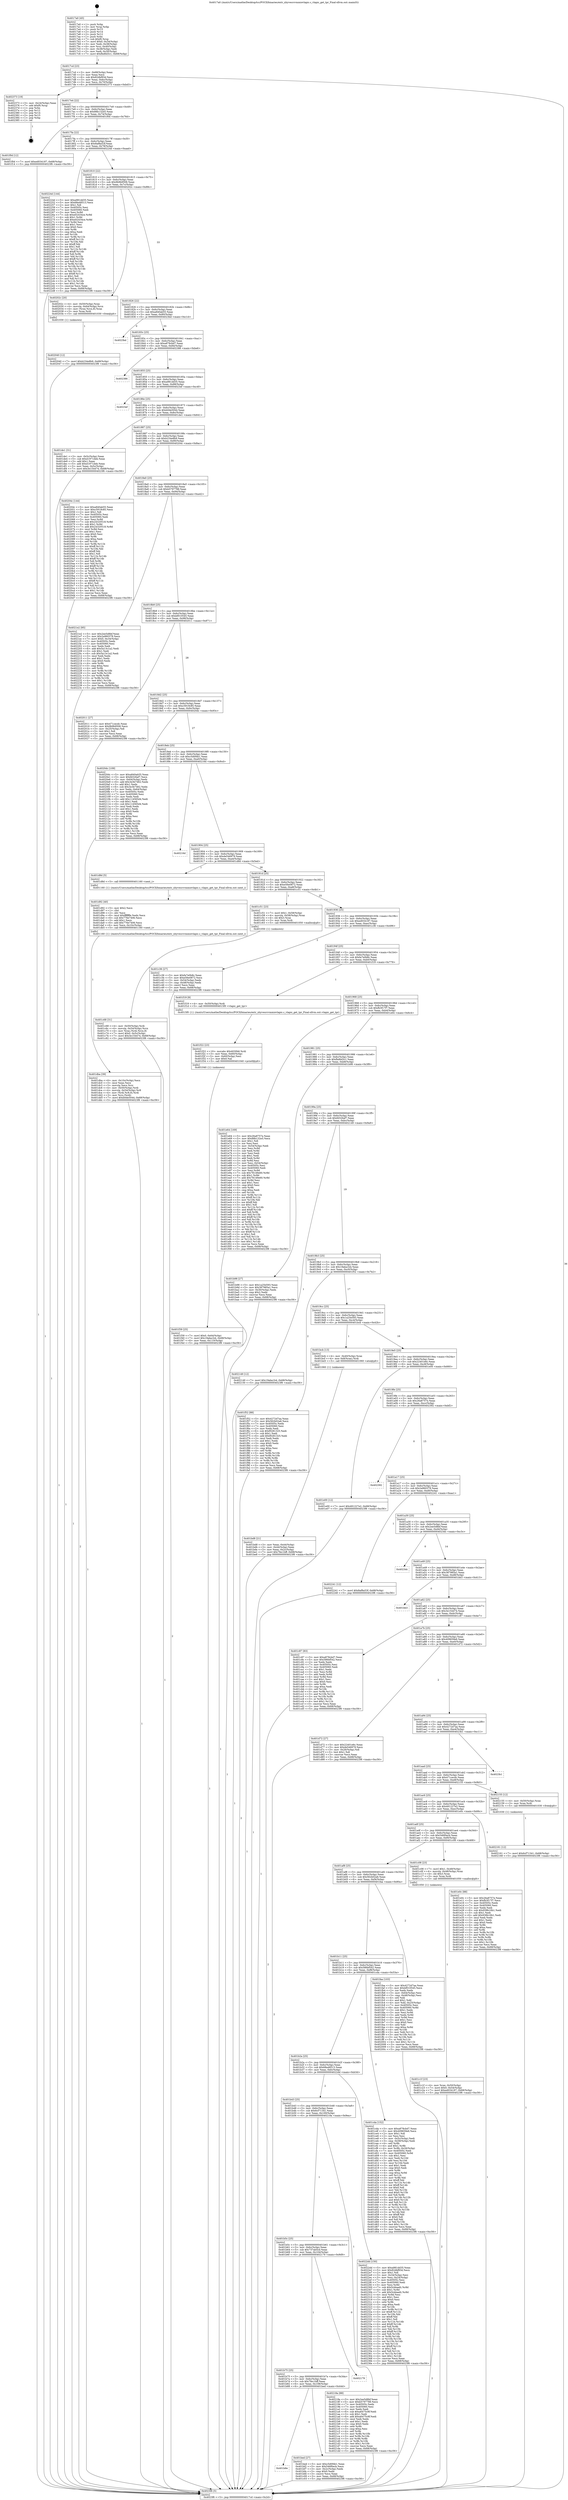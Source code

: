 digraph "0x4017a0" {
  label = "0x4017a0 (/mnt/c/Users/mathe/Desktop/tcc/POCII/binaries/extr_xhyvesrcvmmiovlapic.c_vlapic_get_tpr_Final-ollvm.out::main(0))"
  labelloc = "t"
  node[shape=record]

  Entry [label="",width=0.3,height=0.3,shape=circle,fillcolor=black,style=filled]
  "0x4017cd" [label="{
     0x4017cd [23]\l
     | [instrs]\l
     &nbsp;&nbsp;0x4017cd \<+3\>: mov -0x68(%rbp),%eax\l
     &nbsp;&nbsp;0x4017d0 \<+2\>: mov %eax,%ecx\l
     &nbsp;&nbsp;0x4017d2 \<+6\>: sub $0x82dbf93d,%ecx\l
     &nbsp;&nbsp;0x4017d8 \<+3\>: mov %eax,-0x6c(%rbp)\l
     &nbsp;&nbsp;0x4017db \<+3\>: mov %ecx,-0x70(%rbp)\l
     &nbsp;&nbsp;0x4017de \<+6\>: je 0000000000402373 \<main+0xbd3\>\l
  }"]
  "0x402373" [label="{
     0x402373 [19]\l
     | [instrs]\l
     &nbsp;&nbsp;0x402373 \<+3\>: mov -0x24(%rbp),%eax\l
     &nbsp;&nbsp;0x402376 \<+7\>: add $0xf0,%rsp\l
     &nbsp;&nbsp;0x40237d \<+1\>: pop %rbx\l
     &nbsp;&nbsp;0x40237e \<+2\>: pop %r12\l
     &nbsp;&nbsp;0x402380 \<+2\>: pop %r14\l
     &nbsp;&nbsp;0x402382 \<+2\>: pop %r15\l
     &nbsp;&nbsp;0x402384 \<+1\>: pop %rbp\l
     &nbsp;&nbsp;0x402385 \<+1\>: ret\l
  }"]
  "0x4017e4" [label="{
     0x4017e4 [22]\l
     | [instrs]\l
     &nbsp;&nbsp;0x4017e4 \<+5\>: jmp 00000000004017e9 \<main+0x49\>\l
     &nbsp;&nbsp;0x4017e9 \<+3\>: mov -0x6c(%rbp),%eax\l
     &nbsp;&nbsp;0x4017ec \<+5\>: sub $0x88b132e5,%eax\l
     &nbsp;&nbsp;0x4017f1 \<+3\>: mov %eax,-0x74(%rbp)\l
     &nbsp;&nbsp;0x4017f4 \<+6\>: je 0000000000401f0d \<main+0x76d\>\l
  }"]
  Exit [label="",width=0.3,height=0.3,shape=circle,fillcolor=black,style=filled,peripheries=2]
  "0x401f0d" [label="{
     0x401f0d [12]\l
     | [instrs]\l
     &nbsp;&nbsp;0x401f0d \<+7\>: movl $0xed034187,-0x68(%rbp)\l
     &nbsp;&nbsp;0x401f14 \<+5\>: jmp 00000000004023f6 \<main+0xc56\>\l
  }"]
  "0x4017fa" [label="{
     0x4017fa [22]\l
     | [instrs]\l
     &nbsp;&nbsp;0x4017fa \<+5\>: jmp 00000000004017ff \<main+0x5f\>\l
     &nbsp;&nbsp;0x4017ff \<+3\>: mov -0x6c(%rbp),%eax\l
     &nbsp;&nbsp;0x401802 \<+5\>: sub $0x8af8a53f,%eax\l
     &nbsp;&nbsp;0x401807 \<+3\>: mov %eax,-0x78(%rbp)\l
     &nbsp;&nbsp;0x40180a \<+6\>: je 000000000040224d \<main+0xaad\>\l
  }"]
  "0x402161" [label="{
     0x402161 [12]\l
     | [instrs]\l
     &nbsp;&nbsp;0x402161 \<+7\>: movl $0x6cf71341,-0x68(%rbp)\l
     &nbsp;&nbsp;0x402168 \<+5\>: jmp 00000000004023f6 \<main+0xc56\>\l
  }"]
  "0x40224d" [label="{
     0x40224d [144]\l
     | [instrs]\l
     &nbsp;&nbsp;0x40224d \<+5\>: mov $0xa981dd35,%eax\l
     &nbsp;&nbsp;0x402252 \<+5\>: mov $0x68a48513,%ecx\l
     &nbsp;&nbsp;0x402257 \<+2\>: mov $0x1,%dl\l
     &nbsp;&nbsp;0x402259 \<+7\>: mov 0x40505c,%esi\l
     &nbsp;&nbsp;0x402260 \<+7\>: mov 0x405060,%edi\l
     &nbsp;&nbsp;0x402267 \<+3\>: mov %esi,%r8d\l
     &nbsp;&nbsp;0x40226a \<+7\>: sub $0xe02434ce,%r8d\l
     &nbsp;&nbsp;0x402271 \<+4\>: sub $0x1,%r8d\l
     &nbsp;&nbsp;0x402275 \<+7\>: add $0xe02434ce,%r8d\l
     &nbsp;&nbsp;0x40227c \<+4\>: imul %r8d,%esi\l
     &nbsp;&nbsp;0x402280 \<+3\>: and $0x1,%esi\l
     &nbsp;&nbsp;0x402283 \<+3\>: cmp $0x0,%esi\l
     &nbsp;&nbsp;0x402286 \<+4\>: sete %r9b\l
     &nbsp;&nbsp;0x40228a \<+3\>: cmp $0xa,%edi\l
     &nbsp;&nbsp;0x40228d \<+4\>: setl %r10b\l
     &nbsp;&nbsp;0x402291 \<+3\>: mov %r9b,%r11b\l
     &nbsp;&nbsp;0x402294 \<+4\>: xor $0xff,%r11b\l
     &nbsp;&nbsp;0x402298 \<+3\>: mov %r10b,%bl\l
     &nbsp;&nbsp;0x40229b \<+3\>: xor $0xff,%bl\l
     &nbsp;&nbsp;0x40229e \<+3\>: xor $0x1,%dl\l
     &nbsp;&nbsp;0x4022a1 \<+3\>: mov %r11b,%r14b\l
     &nbsp;&nbsp;0x4022a4 \<+4\>: and $0xff,%r14b\l
     &nbsp;&nbsp;0x4022a8 \<+3\>: and %dl,%r9b\l
     &nbsp;&nbsp;0x4022ab \<+3\>: mov %bl,%r15b\l
     &nbsp;&nbsp;0x4022ae \<+4\>: and $0xff,%r15b\l
     &nbsp;&nbsp;0x4022b2 \<+3\>: and %dl,%r10b\l
     &nbsp;&nbsp;0x4022b5 \<+3\>: or %r9b,%r14b\l
     &nbsp;&nbsp;0x4022b8 \<+3\>: or %r10b,%r15b\l
     &nbsp;&nbsp;0x4022bb \<+3\>: xor %r15b,%r14b\l
     &nbsp;&nbsp;0x4022be \<+3\>: or %bl,%r11b\l
     &nbsp;&nbsp;0x4022c1 \<+4\>: xor $0xff,%r11b\l
     &nbsp;&nbsp;0x4022c5 \<+3\>: or $0x1,%dl\l
     &nbsp;&nbsp;0x4022c8 \<+3\>: and %dl,%r11b\l
     &nbsp;&nbsp;0x4022cb \<+3\>: or %r11b,%r14b\l
     &nbsp;&nbsp;0x4022ce \<+4\>: test $0x1,%r14b\l
     &nbsp;&nbsp;0x4022d2 \<+3\>: cmovne %ecx,%eax\l
     &nbsp;&nbsp;0x4022d5 \<+3\>: mov %eax,-0x68(%rbp)\l
     &nbsp;&nbsp;0x4022d8 \<+5\>: jmp 00000000004023f6 \<main+0xc56\>\l
  }"]
  "0x401810" [label="{
     0x401810 [22]\l
     | [instrs]\l
     &nbsp;&nbsp;0x401810 \<+5\>: jmp 0000000000401815 \<main+0x75\>\l
     &nbsp;&nbsp;0x401815 \<+3\>: mov -0x6c(%rbp),%eax\l
     &nbsp;&nbsp;0x401818 \<+5\>: sub $0x9b9b9506,%eax\l
     &nbsp;&nbsp;0x40181d \<+3\>: mov %eax,-0x7c(%rbp)\l
     &nbsp;&nbsp;0x401820 \<+6\>: je 000000000040202c \<main+0x88c\>\l
  }"]
  "0x402040" [label="{
     0x402040 [12]\l
     | [instrs]\l
     &nbsp;&nbsp;0x402040 \<+7\>: movl $0xb234e8b9,-0x68(%rbp)\l
     &nbsp;&nbsp;0x402047 \<+5\>: jmp 00000000004023f6 \<main+0xc56\>\l
  }"]
  "0x40202c" [label="{
     0x40202c [20]\l
     | [instrs]\l
     &nbsp;&nbsp;0x40202c \<+4\>: mov -0x50(%rbp),%rax\l
     &nbsp;&nbsp;0x402030 \<+4\>: movslq -0x64(%rbp),%rcx\l
     &nbsp;&nbsp;0x402034 \<+4\>: mov (%rax,%rcx,8),%rax\l
     &nbsp;&nbsp;0x402038 \<+3\>: mov %rax,%rdi\l
     &nbsp;&nbsp;0x40203b \<+5\>: call 0000000000401030 \<free@plt\>\l
     | [calls]\l
     &nbsp;&nbsp;0x401030 \{1\} (unknown)\l
  }"]
  "0x401826" [label="{
     0x401826 [22]\l
     | [instrs]\l
     &nbsp;&nbsp;0x401826 \<+5\>: jmp 000000000040182b \<main+0x8b\>\l
     &nbsp;&nbsp;0x40182b \<+3\>: mov -0x6c(%rbp),%eax\l
     &nbsp;&nbsp;0x40182e \<+5\>: sub $0xa840ab55,%eax\l
     &nbsp;&nbsp;0x401833 \<+3\>: mov %eax,-0x80(%rbp)\l
     &nbsp;&nbsp;0x401836 \<+6\>: je 00000000004023bd \<main+0xc1d\>\l
  }"]
  "0x401f39" [label="{
     0x401f39 [25]\l
     | [instrs]\l
     &nbsp;&nbsp;0x401f39 \<+7\>: movl $0x0,-0x64(%rbp)\l
     &nbsp;&nbsp;0x401f40 \<+7\>: movl $0x19aba1b4,-0x68(%rbp)\l
     &nbsp;&nbsp;0x401f47 \<+6\>: mov %eax,-0x110(%rbp)\l
     &nbsp;&nbsp;0x401f4d \<+5\>: jmp 00000000004023f6 \<main+0xc56\>\l
  }"]
  "0x4023bd" [label="{
     0x4023bd\l
  }", style=dashed]
  "0x40183c" [label="{
     0x40183c [25]\l
     | [instrs]\l
     &nbsp;&nbsp;0x40183c \<+5\>: jmp 0000000000401841 \<main+0xa1\>\l
     &nbsp;&nbsp;0x401841 \<+3\>: mov -0x6c(%rbp),%eax\l
     &nbsp;&nbsp;0x401844 \<+5\>: sub $0xa878cbd7,%eax\l
     &nbsp;&nbsp;0x401849 \<+6\>: mov %eax,-0x84(%rbp)\l
     &nbsp;&nbsp;0x40184f \<+6\>: je 0000000000402386 \<main+0xbe6\>\l
  }"]
  "0x401f22" [label="{
     0x401f22 [23]\l
     | [instrs]\l
     &nbsp;&nbsp;0x401f22 \<+10\>: movabs $0x4030b6,%rdi\l
     &nbsp;&nbsp;0x401f2c \<+3\>: mov %eax,-0x60(%rbp)\l
     &nbsp;&nbsp;0x401f2f \<+3\>: mov -0x60(%rbp),%esi\l
     &nbsp;&nbsp;0x401f32 \<+2\>: mov $0x0,%al\l
     &nbsp;&nbsp;0x401f34 \<+5\>: call 0000000000401040 \<printf@plt\>\l
     | [calls]\l
     &nbsp;&nbsp;0x401040 \{1\} (unknown)\l
  }"]
  "0x402386" [label="{
     0x402386\l
  }", style=dashed]
  "0x401855" [label="{
     0x401855 [25]\l
     | [instrs]\l
     &nbsp;&nbsp;0x401855 \<+5\>: jmp 000000000040185a \<main+0xba\>\l
     &nbsp;&nbsp;0x40185a \<+3\>: mov -0x6c(%rbp),%eax\l
     &nbsp;&nbsp;0x40185d \<+5\>: sub $0xa981dd35,%eax\l
     &nbsp;&nbsp;0x401862 \<+6\>: mov %eax,-0x88(%rbp)\l
     &nbsp;&nbsp;0x401868 \<+6\>: je 00000000004023ef \<main+0xc4f\>\l
  }"]
  "0x401dba" [label="{
     0x401dba [39]\l
     | [instrs]\l
     &nbsp;&nbsp;0x401dba \<+6\>: mov -0x10c(%rbp),%ecx\l
     &nbsp;&nbsp;0x401dc0 \<+3\>: imul %eax,%ecx\l
     &nbsp;&nbsp;0x401dc3 \<+3\>: movslq %ecx,%rsi\l
     &nbsp;&nbsp;0x401dc6 \<+4\>: mov -0x50(%rbp),%rdi\l
     &nbsp;&nbsp;0x401dca \<+4\>: movslq -0x54(%rbp),%r8\l
     &nbsp;&nbsp;0x401dce \<+4\>: mov (%rdi,%r8,8),%rdi\l
     &nbsp;&nbsp;0x401dd2 \<+3\>: mov %rsi,(%rdi)\l
     &nbsp;&nbsp;0x401dd5 \<+7\>: movl $0xb0de5044,-0x68(%rbp)\l
     &nbsp;&nbsp;0x401ddc \<+5\>: jmp 00000000004023f6 \<main+0xc56\>\l
  }"]
  "0x4023ef" [label="{
     0x4023ef\l
  }", style=dashed]
  "0x40186e" [label="{
     0x40186e [25]\l
     | [instrs]\l
     &nbsp;&nbsp;0x40186e \<+5\>: jmp 0000000000401873 \<main+0xd3\>\l
     &nbsp;&nbsp;0x401873 \<+3\>: mov -0x6c(%rbp),%eax\l
     &nbsp;&nbsp;0x401876 \<+5\>: sub $0xb0de5044,%eax\l
     &nbsp;&nbsp;0x40187b \<+6\>: mov %eax,-0x8c(%rbp)\l
     &nbsp;&nbsp;0x401881 \<+6\>: je 0000000000401de1 \<main+0x641\>\l
  }"]
  "0x401d92" [label="{
     0x401d92 [40]\l
     | [instrs]\l
     &nbsp;&nbsp;0x401d92 \<+5\>: mov $0x2,%ecx\l
     &nbsp;&nbsp;0x401d97 \<+1\>: cltd\l
     &nbsp;&nbsp;0x401d98 \<+2\>: idiv %ecx\l
     &nbsp;&nbsp;0x401d9a \<+6\>: imul $0xfffffffe,%edx,%ecx\l
     &nbsp;&nbsp;0x401da0 \<+6\>: sub $0x776e7406,%ecx\l
     &nbsp;&nbsp;0x401da6 \<+3\>: add $0x1,%ecx\l
     &nbsp;&nbsp;0x401da9 \<+6\>: add $0x776e7406,%ecx\l
     &nbsp;&nbsp;0x401daf \<+6\>: mov %ecx,-0x10c(%rbp)\l
     &nbsp;&nbsp;0x401db5 \<+5\>: call 0000000000401160 \<next_i\>\l
     | [calls]\l
     &nbsp;&nbsp;0x401160 \{1\} (/mnt/c/Users/mathe/Desktop/tcc/POCII/binaries/extr_xhyvesrcvmmiovlapic.c_vlapic_get_tpr_Final-ollvm.out::next_i)\l
  }"]
  "0x401de1" [label="{
     0x401de1 [31]\l
     | [instrs]\l
     &nbsp;&nbsp;0x401de1 \<+3\>: mov -0x5c(%rbp),%eax\l
     &nbsp;&nbsp;0x401de4 \<+5\>: sub $0xd1971deb,%eax\l
     &nbsp;&nbsp;0x401de9 \<+3\>: add $0x1,%eax\l
     &nbsp;&nbsp;0x401dec \<+5\>: add $0xd1971deb,%eax\l
     &nbsp;&nbsp;0x401df1 \<+3\>: mov %eax,-0x5c(%rbp)\l
     &nbsp;&nbsp;0x401df4 \<+7\>: movl $0x3e154474,-0x68(%rbp)\l
     &nbsp;&nbsp;0x401dfb \<+5\>: jmp 00000000004023f6 \<main+0xc56\>\l
  }"]
  "0x401887" [label="{
     0x401887 [25]\l
     | [instrs]\l
     &nbsp;&nbsp;0x401887 \<+5\>: jmp 000000000040188c \<main+0xec\>\l
     &nbsp;&nbsp;0x40188c \<+3\>: mov -0x6c(%rbp),%eax\l
     &nbsp;&nbsp;0x40188f \<+5\>: sub $0xb234e8b9,%eax\l
     &nbsp;&nbsp;0x401894 \<+6\>: mov %eax,-0x90(%rbp)\l
     &nbsp;&nbsp;0x40189a \<+6\>: je 000000000040204c \<main+0x8ac\>\l
  }"]
  "0x401c68" [label="{
     0x401c68 [31]\l
     | [instrs]\l
     &nbsp;&nbsp;0x401c68 \<+4\>: mov -0x50(%rbp),%rdi\l
     &nbsp;&nbsp;0x401c6c \<+4\>: movslq -0x54(%rbp),%rcx\l
     &nbsp;&nbsp;0x401c70 \<+4\>: mov %rax,(%rdi,%rcx,8)\l
     &nbsp;&nbsp;0x401c74 \<+7\>: movl $0x0,-0x5c(%rbp)\l
     &nbsp;&nbsp;0x401c7b \<+7\>: movl $0x3e154474,-0x68(%rbp)\l
     &nbsp;&nbsp;0x401c82 \<+5\>: jmp 00000000004023f6 \<main+0xc56\>\l
  }"]
  "0x40204c" [label="{
     0x40204c [144]\l
     | [instrs]\l
     &nbsp;&nbsp;0x40204c \<+5\>: mov $0xa840ab55,%eax\l
     &nbsp;&nbsp;0x402051 \<+5\>: mov $0xc5919c85,%ecx\l
     &nbsp;&nbsp;0x402056 \<+2\>: mov $0x1,%dl\l
     &nbsp;&nbsp;0x402058 \<+7\>: mov 0x40505c,%esi\l
     &nbsp;&nbsp;0x40205f \<+7\>: mov 0x405060,%edi\l
     &nbsp;&nbsp;0x402066 \<+3\>: mov %esi,%r8d\l
     &nbsp;&nbsp;0x402069 \<+7\>: sub $0x24320518,%r8d\l
     &nbsp;&nbsp;0x402070 \<+4\>: sub $0x1,%r8d\l
     &nbsp;&nbsp;0x402074 \<+7\>: add $0x24320518,%r8d\l
     &nbsp;&nbsp;0x40207b \<+4\>: imul %r8d,%esi\l
     &nbsp;&nbsp;0x40207f \<+3\>: and $0x1,%esi\l
     &nbsp;&nbsp;0x402082 \<+3\>: cmp $0x0,%esi\l
     &nbsp;&nbsp;0x402085 \<+4\>: sete %r9b\l
     &nbsp;&nbsp;0x402089 \<+3\>: cmp $0xa,%edi\l
     &nbsp;&nbsp;0x40208c \<+4\>: setl %r10b\l
     &nbsp;&nbsp;0x402090 \<+3\>: mov %r9b,%r11b\l
     &nbsp;&nbsp;0x402093 \<+4\>: xor $0xff,%r11b\l
     &nbsp;&nbsp;0x402097 \<+3\>: mov %r10b,%bl\l
     &nbsp;&nbsp;0x40209a \<+3\>: xor $0xff,%bl\l
     &nbsp;&nbsp;0x40209d \<+3\>: xor $0x1,%dl\l
     &nbsp;&nbsp;0x4020a0 \<+3\>: mov %r11b,%r14b\l
     &nbsp;&nbsp;0x4020a3 \<+4\>: and $0xff,%r14b\l
     &nbsp;&nbsp;0x4020a7 \<+3\>: and %dl,%r9b\l
     &nbsp;&nbsp;0x4020aa \<+3\>: mov %bl,%r15b\l
     &nbsp;&nbsp;0x4020ad \<+4\>: and $0xff,%r15b\l
     &nbsp;&nbsp;0x4020b1 \<+3\>: and %dl,%r10b\l
     &nbsp;&nbsp;0x4020b4 \<+3\>: or %r9b,%r14b\l
     &nbsp;&nbsp;0x4020b7 \<+3\>: or %r10b,%r15b\l
     &nbsp;&nbsp;0x4020ba \<+3\>: xor %r15b,%r14b\l
     &nbsp;&nbsp;0x4020bd \<+3\>: or %bl,%r11b\l
     &nbsp;&nbsp;0x4020c0 \<+4\>: xor $0xff,%r11b\l
     &nbsp;&nbsp;0x4020c4 \<+3\>: or $0x1,%dl\l
     &nbsp;&nbsp;0x4020c7 \<+3\>: and %dl,%r11b\l
     &nbsp;&nbsp;0x4020ca \<+3\>: or %r11b,%r14b\l
     &nbsp;&nbsp;0x4020cd \<+4\>: test $0x1,%r14b\l
     &nbsp;&nbsp;0x4020d1 \<+3\>: cmovne %ecx,%eax\l
     &nbsp;&nbsp;0x4020d4 \<+3\>: mov %eax,-0x68(%rbp)\l
     &nbsp;&nbsp;0x4020d7 \<+5\>: jmp 00000000004023f6 \<main+0xc56\>\l
  }"]
  "0x4018a0" [label="{
     0x4018a0 [25]\l
     | [instrs]\l
     &nbsp;&nbsp;0x4018a0 \<+5\>: jmp 00000000004018a5 \<main+0x105\>\l
     &nbsp;&nbsp;0x4018a5 \<+3\>: mov -0x6c(%rbp),%eax\l
     &nbsp;&nbsp;0x4018a8 \<+5\>: sub $0xb5797788,%eax\l
     &nbsp;&nbsp;0x4018ad \<+6\>: mov %eax,-0x94(%rbp)\l
     &nbsp;&nbsp;0x4018b3 \<+6\>: je 00000000004021e2 \<main+0xa42\>\l
  }"]
  "0x401c1f" [label="{
     0x401c1f [23]\l
     | [instrs]\l
     &nbsp;&nbsp;0x401c1f \<+4\>: mov %rax,-0x50(%rbp)\l
     &nbsp;&nbsp;0x401c23 \<+7\>: movl $0x0,-0x54(%rbp)\l
     &nbsp;&nbsp;0x401c2a \<+7\>: movl $0xed034187,-0x68(%rbp)\l
     &nbsp;&nbsp;0x401c31 \<+5\>: jmp 00000000004023f6 \<main+0xc56\>\l
  }"]
  "0x4021e2" [label="{
     0x4021e2 [95]\l
     | [instrs]\l
     &nbsp;&nbsp;0x4021e2 \<+5\>: mov $0x2ee5d8bf,%eax\l
     &nbsp;&nbsp;0x4021e7 \<+5\>: mov $0x2a960378,%ecx\l
     &nbsp;&nbsp;0x4021ec \<+7\>: movl $0x0,-0x34(%rbp)\l
     &nbsp;&nbsp;0x4021f3 \<+7\>: mov 0x40505c,%edx\l
     &nbsp;&nbsp;0x4021fa \<+7\>: mov 0x405060,%esi\l
     &nbsp;&nbsp;0x402201 \<+2\>: mov %edx,%edi\l
     &nbsp;&nbsp;0x402203 \<+6\>: add $0x5a13c1a2,%edi\l
     &nbsp;&nbsp;0x402209 \<+3\>: sub $0x1,%edi\l
     &nbsp;&nbsp;0x40220c \<+6\>: sub $0x5a13c1a2,%edi\l
     &nbsp;&nbsp;0x402212 \<+3\>: imul %edi,%edx\l
     &nbsp;&nbsp;0x402215 \<+3\>: and $0x1,%edx\l
     &nbsp;&nbsp;0x402218 \<+3\>: cmp $0x0,%edx\l
     &nbsp;&nbsp;0x40221b \<+4\>: sete %r8b\l
     &nbsp;&nbsp;0x40221f \<+3\>: cmp $0xa,%esi\l
     &nbsp;&nbsp;0x402222 \<+4\>: setl %r9b\l
     &nbsp;&nbsp;0x402226 \<+3\>: mov %r8b,%r10b\l
     &nbsp;&nbsp;0x402229 \<+3\>: and %r9b,%r10b\l
     &nbsp;&nbsp;0x40222c \<+3\>: xor %r9b,%r8b\l
     &nbsp;&nbsp;0x40222f \<+3\>: or %r8b,%r10b\l
     &nbsp;&nbsp;0x402232 \<+4\>: test $0x1,%r10b\l
     &nbsp;&nbsp;0x402236 \<+3\>: cmovne %ecx,%eax\l
     &nbsp;&nbsp;0x402239 \<+3\>: mov %eax,-0x68(%rbp)\l
     &nbsp;&nbsp;0x40223c \<+5\>: jmp 00000000004023f6 \<main+0xc56\>\l
  }"]
  "0x4018b9" [label="{
     0x4018b9 [25]\l
     | [instrs]\l
     &nbsp;&nbsp;0x4018b9 \<+5\>: jmp 00000000004018be \<main+0x11e\>\l
     &nbsp;&nbsp;0x4018be \<+3\>: mov -0x6c(%rbp),%eax\l
     &nbsp;&nbsp;0x4018c1 \<+5\>: sub $0xbf010545,%eax\l
     &nbsp;&nbsp;0x4018c6 \<+6\>: mov %eax,-0x98(%rbp)\l
     &nbsp;&nbsp;0x4018cc \<+6\>: je 0000000000402011 \<main+0x871\>\l
  }"]
  "0x401b8e" [label="{
     0x401b8e\l
  }", style=dashed]
  "0x402011" [label="{
     0x402011 [27]\l
     | [instrs]\l
     &nbsp;&nbsp;0x402011 \<+5\>: mov $0x471cecdc,%eax\l
     &nbsp;&nbsp;0x402016 \<+5\>: mov $0x9b9b9506,%ecx\l
     &nbsp;&nbsp;0x40201b \<+3\>: mov -0x25(%rbp),%dl\l
     &nbsp;&nbsp;0x40201e \<+3\>: test $0x1,%dl\l
     &nbsp;&nbsp;0x402021 \<+3\>: cmovne %ecx,%eax\l
     &nbsp;&nbsp;0x402024 \<+3\>: mov %eax,-0x68(%rbp)\l
     &nbsp;&nbsp;0x402027 \<+5\>: jmp 00000000004023f6 \<main+0xc56\>\l
  }"]
  "0x4018d2" [label="{
     0x4018d2 [25]\l
     | [instrs]\l
     &nbsp;&nbsp;0x4018d2 \<+5\>: jmp 00000000004018d7 \<main+0x137\>\l
     &nbsp;&nbsp;0x4018d7 \<+3\>: mov -0x6c(%rbp),%eax\l
     &nbsp;&nbsp;0x4018da \<+5\>: sub $0xc5919c85,%eax\l
     &nbsp;&nbsp;0x4018df \<+6\>: mov %eax,-0x9c(%rbp)\l
     &nbsp;&nbsp;0x4018e5 \<+6\>: je 00000000004020dc \<main+0x93c\>\l
  }"]
  "0x401bed" [label="{
     0x401bed [27]\l
     | [instrs]\l
     &nbsp;&nbsp;0x401bed \<+5\>: mov $0xc5d0f4b1,%eax\l
     &nbsp;&nbsp;0x401bf2 \<+5\>: mov $0x546f0ecb,%ecx\l
     &nbsp;&nbsp;0x401bf7 \<+3\>: mov -0x2c(%rbp),%edx\l
     &nbsp;&nbsp;0x401bfa \<+3\>: cmp $0x0,%edx\l
     &nbsp;&nbsp;0x401bfd \<+3\>: cmove %ecx,%eax\l
     &nbsp;&nbsp;0x401c00 \<+3\>: mov %eax,-0x68(%rbp)\l
     &nbsp;&nbsp;0x401c03 \<+5\>: jmp 00000000004023f6 \<main+0xc56\>\l
  }"]
  "0x4020dc" [label="{
     0x4020dc [109]\l
     | [instrs]\l
     &nbsp;&nbsp;0x4020dc \<+5\>: mov $0xa840ab55,%eax\l
     &nbsp;&nbsp;0x4020e1 \<+5\>: mov $0xfd326af7,%ecx\l
     &nbsp;&nbsp;0x4020e6 \<+3\>: mov -0x64(%rbp),%edx\l
     &nbsp;&nbsp;0x4020e9 \<+6\>: add $0x3e3b7462,%edx\l
     &nbsp;&nbsp;0x4020ef \<+3\>: add $0x1,%edx\l
     &nbsp;&nbsp;0x4020f2 \<+6\>: sub $0x3e3b7462,%edx\l
     &nbsp;&nbsp;0x4020f8 \<+3\>: mov %edx,-0x64(%rbp)\l
     &nbsp;&nbsp;0x4020fb \<+7\>: mov 0x40505c,%edx\l
     &nbsp;&nbsp;0x402102 \<+7\>: mov 0x405060,%esi\l
     &nbsp;&nbsp;0x402109 \<+2\>: mov %edx,%edi\l
     &nbsp;&nbsp;0x40210b \<+6\>: add $0x114565d4,%edi\l
     &nbsp;&nbsp;0x402111 \<+3\>: sub $0x1,%edi\l
     &nbsp;&nbsp;0x402114 \<+6\>: sub $0x114565d4,%edi\l
     &nbsp;&nbsp;0x40211a \<+3\>: imul %edi,%edx\l
     &nbsp;&nbsp;0x40211d \<+3\>: and $0x1,%edx\l
     &nbsp;&nbsp;0x402120 \<+3\>: cmp $0x0,%edx\l
     &nbsp;&nbsp;0x402123 \<+4\>: sete %r8b\l
     &nbsp;&nbsp;0x402127 \<+3\>: cmp $0xa,%esi\l
     &nbsp;&nbsp;0x40212a \<+4\>: setl %r9b\l
     &nbsp;&nbsp;0x40212e \<+3\>: mov %r8b,%r10b\l
     &nbsp;&nbsp;0x402131 \<+3\>: and %r9b,%r10b\l
     &nbsp;&nbsp;0x402134 \<+3\>: xor %r9b,%r8b\l
     &nbsp;&nbsp;0x402137 \<+3\>: or %r8b,%r10b\l
     &nbsp;&nbsp;0x40213a \<+4\>: test $0x1,%r10b\l
     &nbsp;&nbsp;0x40213e \<+3\>: cmovne %ecx,%eax\l
     &nbsp;&nbsp;0x402141 \<+3\>: mov %eax,-0x68(%rbp)\l
     &nbsp;&nbsp;0x402144 \<+5\>: jmp 00000000004023f6 \<main+0xc56\>\l
  }"]
  "0x4018eb" [label="{
     0x4018eb [25]\l
     | [instrs]\l
     &nbsp;&nbsp;0x4018eb \<+5\>: jmp 00000000004018f0 \<main+0x150\>\l
     &nbsp;&nbsp;0x4018f0 \<+3\>: mov -0x6c(%rbp),%eax\l
     &nbsp;&nbsp;0x4018f3 \<+5\>: sub $0xc5d0f4b1,%eax\l
     &nbsp;&nbsp;0x4018f8 \<+6\>: mov %eax,-0xa0(%rbp)\l
     &nbsp;&nbsp;0x4018fe \<+6\>: je 000000000040216d \<main+0x9cd\>\l
  }"]
  "0x401b75" [label="{
     0x401b75 [25]\l
     | [instrs]\l
     &nbsp;&nbsp;0x401b75 \<+5\>: jmp 0000000000401b7a \<main+0x3da\>\l
     &nbsp;&nbsp;0x401b7a \<+3\>: mov -0x6c(%rbp),%eax\l
     &nbsp;&nbsp;0x401b7d \<+5\>: sub $0x7fec1bff,%eax\l
     &nbsp;&nbsp;0x401b82 \<+6\>: mov %eax,-0x108(%rbp)\l
     &nbsp;&nbsp;0x401b88 \<+6\>: je 0000000000401bed \<main+0x44d\>\l
  }"]
  "0x40216d" [label="{
     0x40216d\l
  }", style=dashed]
  "0x401904" [label="{
     0x401904 [25]\l
     | [instrs]\l
     &nbsp;&nbsp;0x401904 \<+5\>: jmp 0000000000401909 \<main+0x169\>\l
     &nbsp;&nbsp;0x401909 \<+3\>: mov -0x6c(%rbp),%eax\l
     &nbsp;&nbsp;0x40190c \<+5\>: sub $0xde546979,%eax\l
     &nbsp;&nbsp;0x401911 \<+6\>: mov %eax,-0xa4(%rbp)\l
     &nbsp;&nbsp;0x401917 \<+6\>: je 0000000000401d8d \<main+0x5ed\>\l
  }"]
  "0x402179" [label="{
     0x402179\l
  }", style=dashed]
  "0x401d8d" [label="{
     0x401d8d [5]\l
     | [instrs]\l
     &nbsp;&nbsp;0x401d8d \<+5\>: call 0000000000401160 \<next_i\>\l
     | [calls]\l
     &nbsp;&nbsp;0x401160 \{1\} (/mnt/c/Users/mathe/Desktop/tcc/POCII/binaries/extr_xhyvesrcvmmiovlapic.c_vlapic_get_tpr_Final-ollvm.out::next_i)\l
  }"]
  "0x40191d" [label="{
     0x40191d [25]\l
     | [instrs]\l
     &nbsp;&nbsp;0x40191d \<+5\>: jmp 0000000000401922 \<main+0x182\>\l
     &nbsp;&nbsp;0x401922 \<+3\>: mov -0x6c(%rbp),%eax\l
     &nbsp;&nbsp;0x401925 \<+5\>: sub $0xe56e0872,%eax\l
     &nbsp;&nbsp;0x40192a \<+6\>: mov %eax,-0xa8(%rbp)\l
     &nbsp;&nbsp;0x401930 \<+6\>: je 0000000000401c51 \<main+0x4b1\>\l
  }"]
  "0x401b5c" [label="{
     0x401b5c [25]\l
     | [instrs]\l
     &nbsp;&nbsp;0x401b5c \<+5\>: jmp 0000000000401b61 \<main+0x3c1\>\l
     &nbsp;&nbsp;0x401b61 \<+3\>: mov -0x6c(%rbp),%eax\l
     &nbsp;&nbsp;0x401b64 \<+5\>: sub $0x737ab5cd,%eax\l
     &nbsp;&nbsp;0x401b69 \<+6\>: mov %eax,-0x104(%rbp)\l
     &nbsp;&nbsp;0x401b6f \<+6\>: je 0000000000402179 \<main+0x9d9\>\l
  }"]
  "0x401c51" [label="{
     0x401c51 [23]\l
     | [instrs]\l
     &nbsp;&nbsp;0x401c51 \<+7\>: movl $0x1,-0x58(%rbp)\l
     &nbsp;&nbsp;0x401c58 \<+4\>: movslq -0x58(%rbp),%rax\l
     &nbsp;&nbsp;0x401c5c \<+4\>: shl $0x3,%rax\l
     &nbsp;&nbsp;0x401c60 \<+3\>: mov %rax,%rdi\l
     &nbsp;&nbsp;0x401c63 \<+5\>: call 0000000000401050 \<malloc@plt\>\l
     | [calls]\l
     &nbsp;&nbsp;0x401050 \{1\} (unknown)\l
  }"]
  "0x401936" [label="{
     0x401936 [25]\l
     | [instrs]\l
     &nbsp;&nbsp;0x401936 \<+5\>: jmp 000000000040193b \<main+0x19b\>\l
     &nbsp;&nbsp;0x40193b \<+3\>: mov -0x6c(%rbp),%eax\l
     &nbsp;&nbsp;0x40193e \<+5\>: sub $0xed034187,%eax\l
     &nbsp;&nbsp;0x401943 \<+6\>: mov %eax,-0xac(%rbp)\l
     &nbsp;&nbsp;0x401949 \<+6\>: je 0000000000401c36 \<main+0x496\>\l
  }"]
  "0x40218a" [label="{
     0x40218a [88]\l
     | [instrs]\l
     &nbsp;&nbsp;0x40218a \<+5\>: mov $0x2ee5d8bf,%eax\l
     &nbsp;&nbsp;0x40218f \<+5\>: mov $0xb5797788,%ecx\l
     &nbsp;&nbsp;0x402194 \<+7\>: mov 0x40505c,%edx\l
     &nbsp;&nbsp;0x40219b \<+7\>: mov 0x405060,%esi\l
     &nbsp;&nbsp;0x4021a2 \<+2\>: mov %edx,%edi\l
     &nbsp;&nbsp;0x4021a4 \<+6\>: sub $0xa6475c9f,%edi\l
     &nbsp;&nbsp;0x4021aa \<+3\>: sub $0x1,%edi\l
     &nbsp;&nbsp;0x4021ad \<+6\>: add $0xa6475c9f,%edi\l
     &nbsp;&nbsp;0x4021b3 \<+3\>: imul %edi,%edx\l
     &nbsp;&nbsp;0x4021b6 \<+3\>: and $0x1,%edx\l
     &nbsp;&nbsp;0x4021b9 \<+3\>: cmp $0x0,%edx\l
     &nbsp;&nbsp;0x4021bc \<+4\>: sete %r8b\l
     &nbsp;&nbsp;0x4021c0 \<+3\>: cmp $0xa,%esi\l
     &nbsp;&nbsp;0x4021c3 \<+4\>: setl %r9b\l
     &nbsp;&nbsp;0x4021c7 \<+3\>: mov %r8b,%r10b\l
     &nbsp;&nbsp;0x4021ca \<+3\>: and %r9b,%r10b\l
     &nbsp;&nbsp;0x4021cd \<+3\>: xor %r9b,%r8b\l
     &nbsp;&nbsp;0x4021d0 \<+3\>: or %r8b,%r10b\l
     &nbsp;&nbsp;0x4021d3 \<+4\>: test $0x1,%r10b\l
     &nbsp;&nbsp;0x4021d7 \<+3\>: cmovne %ecx,%eax\l
     &nbsp;&nbsp;0x4021da \<+3\>: mov %eax,-0x68(%rbp)\l
     &nbsp;&nbsp;0x4021dd \<+5\>: jmp 00000000004023f6 \<main+0xc56\>\l
  }"]
  "0x401c36" [label="{
     0x401c36 [27]\l
     | [instrs]\l
     &nbsp;&nbsp;0x401c36 \<+5\>: mov $0xfa7e0b8c,%eax\l
     &nbsp;&nbsp;0x401c3b \<+5\>: mov $0xe56e0872,%ecx\l
     &nbsp;&nbsp;0x401c40 \<+3\>: mov -0x54(%rbp),%edx\l
     &nbsp;&nbsp;0x401c43 \<+3\>: cmp -0x48(%rbp),%edx\l
     &nbsp;&nbsp;0x401c46 \<+3\>: cmovl %ecx,%eax\l
     &nbsp;&nbsp;0x401c49 \<+3\>: mov %eax,-0x68(%rbp)\l
     &nbsp;&nbsp;0x401c4c \<+5\>: jmp 00000000004023f6 \<main+0xc56\>\l
  }"]
  "0x40194f" [label="{
     0x40194f [25]\l
     | [instrs]\l
     &nbsp;&nbsp;0x40194f \<+5\>: jmp 0000000000401954 \<main+0x1b4\>\l
     &nbsp;&nbsp;0x401954 \<+3\>: mov -0x6c(%rbp),%eax\l
     &nbsp;&nbsp;0x401957 \<+5\>: sub $0xfa7e0b8c,%eax\l
     &nbsp;&nbsp;0x40195c \<+6\>: mov %eax,-0xb0(%rbp)\l
     &nbsp;&nbsp;0x401962 \<+6\>: je 0000000000401f19 \<main+0x779\>\l
  }"]
  "0x401b43" [label="{
     0x401b43 [25]\l
     | [instrs]\l
     &nbsp;&nbsp;0x401b43 \<+5\>: jmp 0000000000401b48 \<main+0x3a8\>\l
     &nbsp;&nbsp;0x401b48 \<+3\>: mov -0x6c(%rbp),%eax\l
     &nbsp;&nbsp;0x401b4b \<+5\>: sub $0x6cf71341,%eax\l
     &nbsp;&nbsp;0x401b50 \<+6\>: mov %eax,-0x100(%rbp)\l
     &nbsp;&nbsp;0x401b56 \<+6\>: je 000000000040218a \<main+0x9ea\>\l
  }"]
  "0x401f19" [label="{
     0x401f19 [9]\l
     | [instrs]\l
     &nbsp;&nbsp;0x401f19 \<+4\>: mov -0x50(%rbp),%rdi\l
     &nbsp;&nbsp;0x401f1d \<+5\>: call 00000000004015f0 \<vlapic_get_tpr\>\l
     | [calls]\l
     &nbsp;&nbsp;0x4015f0 \{1\} (/mnt/c/Users/mathe/Desktop/tcc/POCII/binaries/extr_xhyvesrcvmmiovlapic.c_vlapic_get_tpr_Final-ollvm.out::vlapic_get_tpr)\l
  }"]
  "0x401968" [label="{
     0x401968 [25]\l
     | [instrs]\l
     &nbsp;&nbsp;0x401968 \<+5\>: jmp 000000000040196d \<main+0x1cd\>\l
     &nbsp;&nbsp;0x40196d \<+3\>: mov -0x6c(%rbp),%eax\l
     &nbsp;&nbsp;0x401970 \<+5\>: sub $0xfb3f17f7,%eax\l
     &nbsp;&nbsp;0x401975 \<+6\>: mov %eax,-0xb4(%rbp)\l
     &nbsp;&nbsp;0x40197b \<+6\>: je 0000000000401e64 \<main+0x6c4\>\l
  }"]
  "0x4022dd" [label="{
     0x4022dd [150]\l
     | [instrs]\l
     &nbsp;&nbsp;0x4022dd \<+5\>: mov $0xa981dd35,%eax\l
     &nbsp;&nbsp;0x4022e2 \<+5\>: mov $0x82dbf93d,%ecx\l
     &nbsp;&nbsp;0x4022e7 \<+2\>: mov $0x1,%dl\l
     &nbsp;&nbsp;0x4022e9 \<+3\>: mov -0x34(%rbp),%esi\l
     &nbsp;&nbsp;0x4022ec \<+3\>: mov %esi,-0x24(%rbp)\l
     &nbsp;&nbsp;0x4022ef \<+7\>: mov 0x40505c,%esi\l
     &nbsp;&nbsp;0x4022f6 \<+7\>: mov 0x405060,%edi\l
     &nbsp;&nbsp;0x4022fd \<+3\>: mov %esi,%r8d\l
     &nbsp;&nbsp;0x402300 \<+7\>: sub $0x5cbbaefc,%r8d\l
     &nbsp;&nbsp;0x402307 \<+4\>: sub $0x1,%r8d\l
     &nbsp;&nbsp;0x40230b \<+7\>: add $0x5cbbaefc,%r8d\l
     &nbsp;&nbsp;0x402312 \<+4\>: imul %r8d,%esi\l
     &nbsp;&nbsp;0x402316 \<+3\>: and $0x1,%esi\l
     &nbsp;&nbsp;0x402319 \<+3\>: cmp $0x0,%esi\l
     &nbsp;&nbsp;0x40231c \<+4\>: sete %r9b\l
     &nbsp;&nbsp;0x402320 \<+3\>: cmp $0xa,%edi\l
     &nbsp;&nbsp;0x402323 \<+4\>: setl %r10b\l
     &nbsp;&nbsp;0x402327 \<+3\>: mov %r9b,%r11b\l
     &nbsp;&nbsp;0x40232a \<+4\>: xor $0xff,%r11b\l
     &nbsp;&nbsp;0x40232e \<+3\>: mov %r10b,%bl\l
     &nbsp;&nbsp;0x402331 \<+3\>: xor $0xff,%bl\l
     &nbsp;&nbsp;0x402334 \<+3\>: xor $0x1,%dl\l
     &nbsp;&nbsp;0x402337 \<+3\>: mov %r11b,%r14b\l
     &nbsp;&nbsp;0x40233a \<+4\>: and $0xff,%r14b\l
     &nbsp;&nbsp;0x40233e \<+3\>: and %dl,%r9b\l
     &nbsp;&nbsp;0x402341 \<+3\>: mov %bl,%r15b\l
     &nbsp;&nbsp;0x402344 \<+4\>: and $0xff,%r15b\l
     &nbsp;&nbsp;0x402348 \<+3\>: and %dl,%r10b\l
     &nbsp;&nbsp;0x40234b \<+3\>: or %r9b,%r14b\l
     &nbsp;&nbsp;0x40234e \<+3\>: or %r10b,%r15b\l
     &nbsp;&nbsp;0x402351 \<+3\>: xor %r15b,%r14b\l
     &nbsp;&nbsp;0x402354 \<+3\>: or %bl,%r11b\l
     &nbsp;&nbsp;0x402357 \<+4\>: xor $0xff,%r11b\l
     &nbsp;&nbsp;0x40235b \<+3\>: or $0x1,%dl\l
     &nbsp;&nbsp;0x40235e \<+3\>: and %dl,%r11b\l
     &nbsp;&nbsp;0x402361 \<+3\>: or %r11b,%r14b\l
     &nbsp;&nbsp;0x402364 \<+4\>: test $0x1,%r14b\l
     &nbsp;&nbsp;0x402368 \<+3\>: cmovne %ecx,%eax\l
     &nbsp;&nbsp;0x40236b \<+3\>: mov %eax,-0x68(%rbp)\l
     &nbsp;&nbsp;0x40236e \<+5\>: jmp 00000000004023f6 \<main+0xc56\>\l
  }"]
  "0x401e64" [label="{
     0x401e64 [169]\l
     | [instrs]\l
     &nbsp;&nbsp;0x401e64 \<+5\>: mov $0x26a8757e,%eax\l
     &nbsp;&nbsp;0x401e69 \<+5\>: mov $0x88b132e5,%ecx\l
     &nbsp;&nbsp;0x401e6e \<+2\>: mov $0x1,%dl\l
     &nbsp;&nbsp;0x401e70 \<+2\>: xor %esi,%esi\l
     &nbsp;&nbsp;0x401e72 \<+3\>: mov -0x54(%rbp),%edi\l
     &nbsp;&nbsp;0x401e75 \<+3\>: mov %esi,%r8d\l
     &nbsp;&nbsp;0x401e78 \<+3\>: sub %edi,%r8d\l
     &nbsp;&nbsp;0x401e7b \<+2\>: mov %esi,%edi\l
     &nbsp;&nbsp;0x401e7d \<+3\>: sub $0x1,%edi\l
     &nbsp;&nbsp;0x401e80 \<+3\>: add %edi,%r8d\l
     &nbsp;&nbsp;0x401e83 \<+3\>: sub %r8d,%esi\l
     &nbsp;&nbsp;0x401e86 \<+3\>: mov %esi,-0x54(%rbp)\l
     &nbsp;&nbsp;0x401e89 \<+7\>: mov 0x40505c,%esi\l
     &nbsp;&nbsp;0x401e90 \<+7\>: mov 0x405060,%edi\l
     &nbsp;&nbsp;0x401e97 \<+3\>: mov %esi,%r8d\l
     &nbsp;&nbsp;0x401e9a \<+7\>: sub $0x78149e60,%r8d\l
     &nbsp;&nbsp;0x401ea1 \<+4\>: sub $0x1,%r8d\l
     &nbsp;&nbsp;0x401ea5 \<+7\>: add $0x78149e60,%r8d\l
     &nbsp;&nbsp;0x401eac \<+4\>: imul %r8d,%esi\l
     &nbsp;&nbsp;0x401eb0 \<+3\>: and $0x1,%esi\l
     &nbsp;&nbsp;0x401eb3 \<+3\>: cmp $0x0,%esi\l
     &nbsp;&nbsp;0x401eb6 \<+4\>: sete %r9b\l
     &nbsp;&nbsp;0x401eba \<+3\>: cmp $0xa,%edi\l
     &nbsp;&nbsp;0x401ebd \<+4\>: setl %r10b\l
     &nbsp;&nbsp;0x401ec1 \<+3\>: mov %r9b,%r11b\l
     &nbsp;&nbsp;0x401ec4 \<+4\>: xor $0xff,%r11b\l
     &nbsp;&nbsp;0x401ec8 \<+3\>: mov %r10b,%bl\l
     &nbsp;&nbsp;0x401ecb \<+3\>: xor $0xff,%bl\l
     &nbsp;&nbsp;0x401ece \<+3\>: xor $0x1,%dl\l
     &nbsp;&nbsp;0x401ed1 \<+3\>: mov %r11b,%r14b\l
     &nbsp;&nbsp;0x401ed4 \<+4\>: and $0xff,%r14b\l
     &nbsp;&nbsp;0x401ed8 \<+3\>: and %dl,%r9b\l
     &nbsp;&nbsp;0x401edb \<+3\>: mov %bl,%r15b\l
     &nbsp;&nbsp;0x401ede \<+4\>: and $0xff,%r15b\l
     &nbsp;&nbsp;0x401ee2 \<+3\>: and %dl,%r10b\l
     &nbsp;&nbsp;0x401ee5 \<+3\>: or %r9b,%r14b\l
     &nbsp;&nbsp;0x401ee8 \<+3\>: or %r10b,%r15b\l
     &nbsp;&nbsp;0x401eeb \<+3\>: xor %r15b,%r14b\l
     &nbsp;&nbsp;0x401eee \<+3\>: or %bl,%r11b\l
     &nbsp;&nbsp;0x401ef1 \<+4\>: xor $0xff,%r11b\l
     &nbsp;&nbsp;0x401ef5 \<+3\>: or $0x1,%dl\l
     &nbsp;&nbsp;0x401ef8 \<+3\>: and %dl,%r11b\l
     &nbsp;&nbsp;0x401efb \<+3\>: or %r11b,%r14b\l
     &nbsp;&nbsp;0x401efe \<+4\>: test $0x1,%r14b\l
     &nbsp;&nbsp;0x401f02 \<+3\>: cmovne %ecx,%eax\l
     &nbsp;&nbsp;0x401f05 \<+3\>: mov %eax,-0x68(%rbp)\l
     &nbsp;&nbsp;0x401f08 \<+5\>: jmp 00000000004023f6 \<main+0xc56\>\l
  }"]
  "0x401981" [label="{
     0x401981 [25]\l
     | [instrs]\l
     &nbsp;&nbsp;0x401981 \<+5\>: jmp 0000000000401986 \<main+0x1e6\>\l
     &nbsp;&nbsp;0x401986 \<+3\>: mov -0x6c(%rbp),%eax\l
     &nbsp;&nbsp;0x401989 \<+5\>: sub $0xfbd6d3c1,%eax\l
     &nbsp;&nbsp;0x40198e \<+6\>: mov %eax,-0xb8(%rbp)\l
     &nbsp;&nbsp;0x401994 \<+6\>: je 0000000000401b98 \<main+0x3f8\>\l
  }"]
  "0x401b2a" [label="{
     0x401b2a [25]\l
     | [instrs]\l
     &nbsp;&nbsp;0x401b2a \<+5\>: jmp 0000000000401b2f \<main+0x38f\>\l
     &nbsp;&nbsp;0x401b2f \<+3\>: mov -0x6c(%rbp),%eax\l
     &nbsp;&nbsp;0x401b32 \<+5\>: sub $0x68a48513,%eax\l
     &nbsp;&nbsp;0x401b37 \<+6\>: mov %eax,-0xfc(%rbp)\l
     &nbsp;&nbsp;0x401b3d \<+6\>: je 00000000004022dd \<main+0xb3d\>\l
  }"]
  "0x401b98" [label="{
     0x401b98 [27]\l
     | [instrs]\l
     &nbsp;&nbsp;0x401b98 \<+5\>: mov $0x1a25e593,%eax\l
     &nbsp;&nbsp;0x401b9d \<+5\>: mov $0x387985a1,%ecx\l
     &nbsp;&nbsp;0x401ba2 \<+3\>: mov -0x30(%rbp),%edx\l
     &nbsp;&nbsp;0x401ba5 \<+3\>: cmp $0x2,%edx\l
     &nbsp;&nbsp;0x401ba8 \<+3\>: cmovne %ecx,%eax\l
     &nbsp;&nbsp;0x401bab \<+3\>: mov %eax,-0x68(%rbp)\l
     &nbsp;&nbsp;0x401bae \<+5\>: jmp 00000000004023f6 \<main+0xc56\>\l
  }"]
  "0x40199a" [label="{
     0x40199a [25]\l
     | [instrs]\l
     &nbsp;&nbsp;0x40199a \<+5\>: jmp 000000000040199f \<main+0x1ff\>\l
     &nbsp;&nbsp;0x40199f \<+3\>: mov -0x6c(%rbp),%eax\l
     &nbsp;&nbsp;0x4019a2 \<+5\>: sub $0xfd326af7,%eax\l
     &nbsp;&nbsp;0x4019a7 \<+6\>: mov %eax,-0xbc(%rbp)\l
     &nbsp;&nbsp;0x4019ad \<+6\>: je 0000000000402149 \<main+0x9a9\>\l
  }"]
  "0x4023f6" [label="{
     0x4023f6 [5]\l
     | [instrs]\l
     &nbsp;&nbsp;0x4023f6 \<+5\>: jmp 00000000004017cd \<main+0x2d\>\l
  }"]
  "0x4017a0" [label="{
     0x4017a0 [45]\l
     | [instrs]\l
     &nbsp;&nbsp;0x4017a0 \<+1\>: push %rbp\l
     &nbsp;&nbsp;0x4017a1 \<+3\>: mov %rsp,%rbp\l
     &nbsp;&nbsp;0x4017a4 \<+2\>: push %r15\l
     &nbsp;&nbsp;0x4017a6 \<+2\>: push %r14\l
     &nbsp;&nbsp;0x4017a8 \<+2\>: push %r12\l
     &nbsp;&nbsp;0x4017aa \<+1\>: push %rbx\l
     &nbsp;&nbsp;0x4017ab \<+7\>: sub $0xf0,%rsp\l
     &nbsp;&nbsp;0x4017b2 \<+7\>: movl $0x0,-0x34(%rbp)\l
     &nbsp;&nbsp;0x4017b9 \<+3\>: mov %edi,-0x38(%rbp)\l
     &nbsp;&nbsp;0x4017bc \<+4\>: mov %rsi,-0x40(%rbp)\l
     &nbsp;&nbsp;0x4017c0 \<+3\>: mov -0x38(%rbp),%edi\l
     &nbsp;&nbsp;0x4017c3 \<+3\>: mov %edi,-0x30(%rbp)\l
     &nbsp;&nbsp;0x4017c6 \<+7\>: movl $0xfbd6d3c1,-0x68(%rbp)\l
  }"]
  "0x401cda" [label="{
     0x401cda [152]\l
     | [instrs]\l
     &nbsp;&nbsp;0x401cda \<+5\>: mov $0xa878cbd7,%eax\l
     &nbsp;&nbsp;0x401cdf \<+5\>: mov $0x409659e6,%ecx\l
     &nbsp;&nbsp;0x401ce4 \<+2\>: mov $0x1,%dl\l
     &nbsp;&nbsp;0x401ce6 \<+2\>: xor %esi,%esi\l
     &nbsp;&nbsp;0x401ce8 \<+3\>: mov -0x5c(%rbp),%edi\l
     &nbsp;&nbsp;0x401ceb \<+3\>: cmp -0x58(%rbp),%edi\l
     &nbsp;&nbsp;0x401cee \<+4\>: setl %r8b\l
     &nbsp;&nbsp;0x401cf2 \<+4\>: and $0x1,%r8b\l
     &nbsp;&nbsp;0x401cf6 \<+4\>: mov %r8b,-0x26(%rbp)\l
     &nbsp;&nbsp;0x401cfa \<+7\>: mov 0x40505c,%edi\l
     &nbsp;&nbsp;0x401d01 \<+8\>: mov 0x405060,%r9d\l
     &nbsp;&nbsp;0x401d09 \<+3\>: sub $0x1,%esi\l
     &nbsp;&nbsp;0x401d0c \<+3\>: mov %edi,%r10d\l
     &nbsp;&nbsp;0x401d0f \<+3\>: add %esi,%r10d\l
     &nbsp;&nbsp;0x401d12 \<+4\>: imul %r10d,%edi\l
     &nbsp;&nbsp;0x401d16 \<+3\>: and $0x1,%edi\l
     &nbsp;&nbsp;0x401d19 \<+3\>: cmp $0x0,%edi\l
     &nbsp;&nbsp;0x401d1c \<+4\>: sete %r8b\l
     &nbsp;&nbsp;0x401d20 \<+4\>: cmp $0xa,%r9d\l
     &nbsp;&nbsp;0x401d24 \<+4\>: setl %r11b\l
     &nbsp;&nbsp;0x401d28 \<+3\>: mov %r8b,%bl\l
     &nbsp;&nbsp;0x401d2b \<+3\>: xor $0xff,%bl\l
     &nbsp;&nbsp;0x401d2e \<+3\>: mov %r11b,%r14b\l
     &nbsp;&nbsp;0x401d31 \<+4\>: xor $0xff,%r14b\l
     &nbsp;&nbsp;0x401d35 \<+3\>: xor $0x0,%dl\l
     &nbsp;&nbsp;0x401d38 \<+3\>: mov %bl,%r15b\l
     &nbsp;&nbsp;0x401d3b \<+4\>: and $0x0,%r15b\l
     &nbsp;&nbsp;0x401d3f \<+3\>: and %dl,%r8b\l
     &nbsp;&nbsp;0x401d42 \<+3\>: mov %r14b,%r12b\l
     &nbsp;&nbsp;0x401d45 \<+4\>: and $0x0,%r12b\l
     &nbsp;&nbsp;0x401d49 \<+3\>: and %dl,%r11b\l
     &nbsp;&nbsp;0x401d4c \<+3\>: or %r8b,%r15b\l
     &nbsp;&nbsp;0x401d4f \<+3\>: or %r11b,%r12b\l
     &nbsp;&nbsp;0x401d52 \<+3\>: xor %r12b,%r15b\l
     &nbsp;&nbsp;0x401d55 \<+3\>: or %r14b,%bl\l
     &nbsp;&nbsp;0x401d58 \<+3\>: xor $0xff,%bl\l
     &nbsp;&nbsp;0x401d5b \<+3\>: or $0x0,%dl\l
     &nbsp;&nbsp;0x401d5e \<+2\>: and %dl,%bl\l
     &nbsp;&nbsp;0x401d60 \<+3\>: or %bl,%r15b\l
     &nbsp;&nbsp;0x401d63 \<+4\>: test $0x1,%r15b\l
     &nbsp;&nbsp;0x401d67 \<+3\>: cmovne %ecx,%eax\l
     &nbsp;&nbsp;0x401d6a \<+3\>: mov %eax,-0x68(%rbp)\l
     &nbsp;&nbsp;0x401d6d \<+5\>: jmp 00000000004023f6 \<main+0xc56\>\l
  }"]
  "0x402149" [label="{
     0x402149 [12]\l
     | [instrs]\l
     &nbsp;&nbsp;0x402149 \<+7\>: movl $0x19aba1b4,-0x68(%rbp)\l
     &nbsp;&nbsp;0x402150 \<+5\>: jmp 00000000004023f6 \<main+0xc56\>\l
  }"]
  "0x4019b3" [label="{
     0x4019b3 [25]\l
     | [instrs]\l
     &nbsp;&nbsp;0x4019b3 \<+5\>: jmp 00000000004019b8 \<main+0x218\>\l
     &nbsp;&nbsp;0x4019b8 \<+3\>: mov -0x6c(%rbp),%eax\l
     &nbsp;&nbsp;0x4019bb \<+5\>: sub $0x19aba1b4,%eax\l
     &nbsp;&nbsp;0x4019c0 \<+6\>: mov %eax,-0xc0(%rbp)\l
     &nbsp;&nbsp;0x4019c6 \<+6\>: je 0000000000401f52 \<main+0x7b2\>\l
  }"]
  "0x401b11" [label="{
     0x401b11 [25]\l
     | [instrs]\l
     &nbsp;&nbsp;0x401b11 \<+5\>: jmp 0000000000401b16 \<main+0x376\>\l
     &nbsp;&nbsp;0x401b16 \<+3\>: mov -0x6c(%rbp),%eax\l
     &nbsp;&nbsp;0x401b19 \<+5\>: sub $0x586bf542,%eax\l
     &nbsp;&nbsp;0x401b1e \<+6\>: mov %eax,-0xf8(%rbp)\l
     &nbsp;&nbsp;0x401b24 \<+6\>: je 0000000000401cda \<main+0x53a\>\l
  }"]
  "0x401f52" [label="{
     0x401f52 [88]\l
     | [instrs]\l
     &nbsp;&nbsp;0x401f52 \<+5\>: mov $0x4272d7aa,%eax\l
     &nbsp;&nbsp;0x401f57 \<+5\>: mov $0x562b02a6,%ecx\l
     &nbsp;&nbsp;0x401f5c \<+7\>: mov 0x40505c,%edx\l
     &nbsp;&nbsp;0x401f63 \<+7\>: mov 0x405060,%esi\l
     &nbsp;&nbsp;0x401f6a \<+2\>: mov %edx,%edi\l
     &nbsp;&nbsp;0x401f6c \<+6\>: sub $0xf0281325,%edi\l
     &nbsp;&nbsp;0x401f72 \<+3\>: sub $0x1,%edi\l
     &nbsp;&nbsp;0x401f75 \<+6\>: add $0xf0281325,%edi\l
     &nbsp;&nbsp;0x401f7b \<+3\>: imul %edi,%edx\l
     &nbsp;&nbsp;0x401f7e \<+3\>: and $0x1,%edx\l
     &nbsp;&nbsp;0x401f81 \<+3\>: cmp $0x0,%edx\l
     &nbsp;&nbsp;0x401f84 \<+4\>: sete %r8b\l
     &nbsp;&nbsp;0x401f88 \<+3\>: cmp $0xa,%esi\l
     &nbsp;&nbsp;0x401f8b \<+4\>: setl %r9b\l
     &nbsp;&nbsp;0x401f8f \<+3\>: mov %r8b,%r10b\l
     &nbsp;&nbsp;0x401f92 \<+3\>: and %r9b,%r10b\l
     &nbsp;&nbsp;0x401f95 \<+3\>: xor %r9b,%r8b\l
     &nbsp;&nbsp;0x401f98 \<+3\>: or %r8b,%r10b\l
     &nbsp;&nbsp;0x401f9b \<+4\>: test $0x1,%r10b\l
     &nbsp;&nbsp;0x401f9f \<+3\>: cmovne %ecx,%eax\l
     &nbsp;&nbsp;0x401fa2 \<+3\>: mov %eax,-0x68(%rbp)\l
     &nbsp;&nbsp;0x401fa5 \<+5\>: jmp 00000000004023f6 \<main+0xc56\>\l
  }"]
  "0x4019cc" [label="{
     0x4019cc [25]\l
     | [instrs]\l
     &nbsp;&nbsp;0x4019cc \<+5\>: jmp 00000000004019d1 \<main+0x231\>\l
     &nbsp;&nbsp;0x4019d1 \<+3\>: mov -0x6c(%rbp),%eax\l
     &nbsp;&nbsp;0x4019d4 \<+5\>: sub $0x1a25e593,%eax\l
     &nbsp;&nbsp;0x4019d9 \<+6\>: mov %eax,-0xc4(%rbp)\l
     &nbsp;&nbsp;0x4019df \<+6\>: je 0000000000401bcb \<main+0x42b\>\l
  }"]
  "0x401faa" [label="{
     0x401faa [103]\l
     | [instrs]\l
     &nbsp;&nbsp;0x401faa \<+5\>: mov $0x4272d7aa,%eax\l
     &nbsp;&nbsp;0x401faf \<+5\>: mov $0xbf010545,%ecx\l
     &nbsp;&nbsp;0x401fb4 \<+2\>: xor %edx,%edx\l
     &nbsp;&nbsp;0x401fb6 \<+3\>: mov -0x64(%rbp),%esi\l
     &nbsp;&nbsp;0x401fb9 \<+3\>: cmp -0x48(%rbp),%esi\l
     &nbsp;&nbsp;0x401fbc \<+4\>: setl %dil\l
     &nbsp;&nbsp;0x401fc0 \<+4\>: and $0x1,%dil\l
     &nbsp;&nbsp;0x401fc4 \<+4\>: mov %dil,-0x25(%rbp)\l
     &nbsp;&nbsp;0x401fc8 \<+7\>: mov 0x40505c,%esi\l
     &nbsp;&nbsp;0x401fcf \<+8\>: mov 0x405060,%r8d\l
     &nbsp;&nbsp;0x401fd7 \<+3\>: sub $0x1,%edx\l
     &nbsp;&nbsp;0x401fda \<+3\>: mov %esi,%r9d\l
     &nbsp;&nbsp;0x401fdd \<+3\>: add %edx,%r9d\l
     &nbsp;&nbsp;0x401fe0 \<+4\>: imul %r9d,%esi\l
     &nbsp;&nbsp;0x401fe4 \<+3\>: and $0x1,%esi\l
     &nbsp;&nbsp;0x401fe7 \<+3\>: cmp $0x0,%esi\l
     &nbsp;&nbsp;0x401fea \<+4\>: sete %dil\l
     &nbsp;&nbsp;0x401fee \<+4\>: cmp $0xa,%r8d\l
     &nbsp;&nbsp;0x401ff2 \<+4\>: setl %r10b\l
     &nbsp;&nbsp;0x401ff6 \<+3\>: mov %dil,%r11b\l
     &nbsp;&nbsp;0x401ff9 \<+3\>: and %r10b,%r11b\l
     &nbsp;&nbsp;0x401ffc \<+3\>: xor %r10b,%dil\l
     &nbsp;&nbsp;0x401fff \<+3\>: or %dil,%r11b\l
     &nbsp;&nbsp;0x402002 \<+4\>: test $0x1,%r11b\l
     &nbsp;&nbsp;0x402006 \<+3\>: cmovne %ecx,%eax\l
     &nbsp;&nbsp;0x402009 \<+3\>: mov %eax,-0x68(%rbp)\l
     &nbsp;&nbsp;0x40200c \<+5\>: jmp 00000000004023f6 \<main+0xc56\>\l
  }"]
  "0x401bcb" [label="{
     0x401bcb [13]\l
     | [instrs]\l
     &nbsp;&nbsp;0x401bcb \<+4\>: mov -0x40(%rbp),%rax\l
     &nbsp;&nbsp;0x401bcf \<+4\>: mov 0x8(%rax),%rdi\l
     &nbsp;&nbsp;0x401bd3 \<+5\>: call 0000000000401060 \<atoi@plt\>\l
     | [calls]\l
     &nbsp;&nbsp;0x401060 \{1\} (unknown)\l
  }"]
  "0x4019e5" [label="{
     0x4019e5 [25]\l
     | [instrs]\l
     &nbsp;&nbsp;0x4019e5 \<+5\>: jmp 00000000004019ea \<main+0x24a\>\l
     &nbsp;&nbsp;0x4019ea \<+3\>: mov -0x6c(%rbp),%eax\l
     &nbsp;&nbsp;0x4019ed \<+5\>: sub $0x22401e6c,%eax\l
     &nbsp;&nbsp;0x4019f2 \<+6\>: mov %eax,-0xc8(%rbp)\l
     &nbsp;&nbsp;0x4019f8 \<+6\>: je 0000000000401e00 \<main+0x660\>\l
  }"]
  "0x401bd8" [label="{
     0x401bd8 [21]\l
     | [instrs]\l
     &nbsp;&nbsp;0x401bd8 \<+3\>: mov %eax,-0x44(%rbp)\l
     &nbsp;&nbsp;0x401bdb \<+3\>: mov -0x44(%rbp),%eax\l
     &nbsp;&nbsp;0x401bde \<+3\>: mov %eax,-0x2c(%rbp)\l
     &nbsp;&nbsp;0x401be1 \<+7\>: movl $0x7fec1bff,-0x68(%rbp)\l
     &nbsp;&nbsp;0x401be8 \<+5\>: jmp 00000000004023f6 \<main+0xc56\>\l
  }"]
  "0x401af8" [label="{
     0x401af8 [25]\l
     | [instrs]\l
     &nbsp;&nbsp;0x401af8 \<+5\>: jmp 0000000000401afd \<main+0x35d\>\l
     &nbsp;&nbsp;0x401afd \<+3\>: mov -0x6c(%rbp),%eax\l
     &nbsp;&nbsp;0x401b00 \<+5\>: sub $0x562b02a6,%eax\l
     &nbsp;&nbsp;0x401b05 \<+6\>: mov %eax,-0xf4(%rbp)\l
     &nbsp;&nbsp;0x401b0b \<+6\>: je 0000000000401faa \<main+0x80a\>\l
  }"]
  "0x401e00" [label="{
     0x401e00 [12]\l
     | [instrs]\l
     &nbsp;&nbsp;0x401e00 \<+7\>: movl $0x491227e2,-0x68(%rbp)\l
     &nbsp;&nbsp;0x401e07 \<+5\>: jmp 00000000004023f6 \<main+0xc56\>\l
  }"]
  "0x4019fe" [label="{
     0x4019fe [25]\l
     | [instrs]\l
     &nbsp;&nbsp;0x4019fe \<+5\>: jmp 0000000000401a03 \<main+0x263\>\l
     &nbsp;&nbsp;0x401a03 \<+3\>: mov -0x6c(%rbp),%eax\l
     &nbsp;&nbsp;0x401a06 \<+5\>: sub $0x26a8757e,%eax\l
     &nbsp;&nbsp;0x401a0b \<+6\>: mov %eax,-0xcc(%rbp)\l
     &nbsp;&nbsp;0x401a11 \<+6\>: je 0000000000402392 \<main+0xbf2\>\l
  }"]
  "0x401c08" [label="{
     0x401c08 [23]\l
     | [instrs]\l
     &nbsp;&nbsp;0x401c08 \<+7\>: movl $0x1,-0x48(%rbp)\l
     &nbsp;&nbsp;0x401c0f \<+4\>: movslq -0x48(%rbp),%rax\l
     &nbsp;&nbsp;0x401c13 \<+4\>: shl $0x3,%rax\l
     &nbsp;&nbsp;0x401c17 \<+3\>: mov %rax,%rdi\l
     &nbsp;&nbsp;0x401c1a \<+5\>: call 0000000000401050 \<malloc@plt\>\l
     | [calls]\l
     &nbsp;&nbsp;0x401050 \{1\} (unknown)\l
  }"]
  "0x402392" [label="{
     0x402392\l
  }", style=dashed]
  "0x401a17" [label="{
     0x401a17 [25]\l
     | [instrs]\l
     &nbsp;&nbsp;0x401a17 \<+5\>: jmp 0000000000401a1c \<main+0x27c\>\l
     &nbsp;&nbsp;0x401a1c \<+3\>: mov -0x6c(%rbp),%eax\l
     &nbsp;&nbsp;0x401a1f \<+5\>: sub $0x2a960378,%eax\l
     &nbsp;&nbsp;0x401a24 \<+6\>: mov %eax,-0xd0(%rbp)\l
     &nbsp;&nbsp;0x401a2a \<+6\>: je 0000000000402241 \<main+0xaa1\>\l
  }"]
  "0x401adf" [label="{
     0x401adf [25]\l
     | [instrs]\l
     &nbsp;&nbsp;0x401adf \<+5\>: jmp 0000000000401ae4 \<main+0x344\>\l
     &nbsp;&nbsp;0x401ae4 \<+3\>: mov -0x6c(%rbp),%eax\l
     &nbsp;&nbsp;0x401ae7 \<+5\>: sub $0x546f0ecb,%eax\l
     &nbsp;&nbsp;0x401aec \<+6\>: mov %eax,-0xf0(%rbp)\l
     &nbsp;&nbsp;0x401af2 \<+6\>: je 0000000000401c08 \<main+0x468\>\l
  }"]
  "0x402241" [label="{
     0x402241 [12]\l
     | [instrs]\l
     &nbsp;&nbsp;0x402241 \<+7\>: movl $0x8af8a53f,-0x68(%rbp)\l
     &nbsp;&nbsp;0x402248 \<+5\>: jmp 00000000004023f6 \<main+0xc56\>\l
  }"]
  "0x401a30" [label="{
     0x401a30 [25]\l
     | [instrs]\l
     &nbsp;&nbsp;0x401a30 \<+5\>: jmp 0000000000401a35 \<main+0x295\>\l
     &nbsp;&nbsp;0x401a35 \<+3\>: mov -0x6c(%rbp),%eax\l
     &nbsp;&nbsp;0x401a38 \<+5\>: sub $0x2ee5d8bf,%eax\l
     &nbsp;&nbsp;0x401a3d \<+6\>: mov %eax,-0xd4(%rbp)\l
     &nbsp;&nbsp;0x401a43 \<+6\>: je 00000000004023dc \<main+0xc3c\>\l
  }"]
  "0x401e0c" [label="{
     0x401e0c [88]\l
     | [instrs]\l
     &nbsp;&nbsp;0x401e0c \<+5\>: mov $0x26a8757e,%eax\l
     &nbsp;&nbsp;0x401e11 \<+5\>: mov $0xfb3f17f7,%ecx\l
     &nbsp;&nbsp;0x401e16 \<+7\>: mov 0x40505c,%edx\l
     &nbsp;&nbsp;0x401e1d \<+7\>: mov 0x405060,%esi\l
     &nbsp;&nbsp;0x401e24 \<+2\>: mov %edx,%edi\l
     &nbsp;&nbsp;0x401e26 \<+6\>: sub $0x938b16b1,%edi\l
     &nbsp;&nbsp;0x401e2c \<+3\>: sub $0x1,%edi\l
     &nbsp;&nbsp;0x401e2f \<+6\>: add $0x938b16b1,%edi\l
     &nbsp;&nbsp;0x401e35 \<+3\>: imul %edi,%edx\l
     &nbsp;&nbsp;0x401e38 \<+3\>: and $0x1,%edx\l
     &nbsp;&nbsp;0x401e3b \<+3\>: cmp $0x0,%edx\l
     &nbsp;&nbsp;0x401e3e \<+4\>: sete %r8b\l
     &nbsp;&nbsp;0x401e42 \<+3\>: cmp $0xa,%esi\l
     &nbsp;&nbsp;0x401e45 \<+4\>: setl %r9b\l
     &nbsp;&nbsp;0x401e49 \<+3\>: mov %r8b,%r10b\l
     &nbsp;&nbsp;0x401e4c \<+3\>: and %r9b,%r10b\l
     &nbsp;&nbsp;0x401e4f \<+3\>: xor %r9b,%r8b\l
     &nbsp;&nbsp;0x401e52 \<+3\>: or %r8b,%r10b\l
     &nbsp;&nbsp;0x401e55 \<+4\>: test $0x1,%r10b\l
     &nbsp;&nbsp;0x401e59 \<+3\>: cmovne %ecx,%eax\l
     &nbsp;&nbsp;0x401e5c \<+3\>: mov %eax,-0x68(%rbp)\l
     &nbsp;&nbsp;0x401e5f \<+5\>: jmp 00000000004023f6 \<main+0xc56\>\l
  }"]
  "0x4023dc" [label="{
     0x4023dc\l
  }", style=dashed]
  "0x401a49" [label="{
     0x401a49 [25]\l
     | [instrs]\l
     &nbsp;&nbsp;0x401a49 \<+5\>: jmp 0000000000401a4e \<main+0x2ae\>\l
     &nbsp;&nbsp;0x401a4e \<+3\>: mov -0x6c(%rbp),%eax\l
     &nbsp;&nbsp;0x401a51 \<+5\>: sub $0x387985a1,%eax\l
     &nbsp;&nbsp;0x401a56 \<+6\>: mov %eax,-0xd8(%rbp)\l
     &nbsp;&nbsp;0x401a5c \<+6\>: je 0000000000401bb3 \<main+0x413\>\l
  }"]
  "0x401ac6" [label="{
     0x401ac6 [25]\l
     | [instrs]\l
     &nbsp;&nbsp;0x401ac6 \<+5\>: jmp 0000000000401acb \<main+0x32b\>\l
     &nbsp;&nbsp;0x401acb \<+3\>: mov -0x6c(%rbp),%eax\l
     &nbsp;&nbsp;0x401ace \<+5\>: sub $0x491227e2,%eax\l
     &nbsp;&nbsp;0x401ad3 \<+6\>: mov %eax,-0xec(%rbp)\l
     &nbsp;&nbsp;0x401ad9 \<+6\>: je 0000000000401e0c \<main+0x66c\>\l
  }"]
  "0x401bb3" [label="{
     0x401bb3\l
  }", style=dashed]
  "0x401a62" [label="{
     0x401a62 [25]\l
     | [instrs]\l
     &nbsp;&nbsp;0x401a62 \<+5\>: jmp 0000000000401a67 \<main+0x2c7\>\l
     &nbsp;&nbsp;0x401a67 \<+3\>: mov -0x6c(%rbp),%eax\l
     &nbsp;&nbsp;0x401a6a \<+5\>: sub $0x3e154474,%eax\l
     &nbsp;&nbsp;0x401a6f \<+6\>: mov %eax,-0xdc(%rbp)\l
     &nbsp;&nbsp;0x401a75 \<+6\>: je 0000000000401c87 \<main+0x4e7\>\l
  }"]
  "0x402155" [label="{
     0x402155 [12]\l
     | [instrs]\l
     &nbsp;&nbsp;0x402155 \<+4\>: mov -0x50(%rbp),%rax\l
     &nbsp;&nbsp;0x402159 \<+3\>: mov %rax,%rdi\l
     &nbsp;&nbsp;0x40215c \<+5\>: call 0000000000401030 \<free@plt\>\l
     | [calls]\l
     &nbsp;&nbsp;0x401030 \{1\} (unknown)\l
  }"]
  "0x401c87" [label="{
     0x401c87 [83]\l
     | [instrs]\l
     &nbsp;&nbsp;0x401c87 \<+5\>: mov $0xa878cbd7,%eax\l
     &nbsp;&nbsp;0x401c8c \<+5\>: mov $0x586bf542,%ecx\l
     &nbsp;&nbsp;0x401c91 \<+2\>: xor %edx,%edx\l
     &nbsp;&nbsp;0x401c93 \<+7\>: mov 0x40505c,%esi\l
     &nbsp;&nbsp;0x401c9a \<+7\>: mov 0x405060,%edi\l
     &nbsp;&nbsp;0x401ca1 \<+3\>: sub $0x1,%edx\l
     &nbsp;&nbsp;0x401ca4 \<+3\>: mov %esi,%r8d\l
     &nbsp;&nbsp;0x401ca7 \<+3\>: add %edx,%r8d\l
     &nbsp;&nbsp;0x401caa \<+4\>: imul %r8d,%esi\l
     &nbsp;&nbsp;0x401cae \<+3\>: and $0x1,%esi\l
     &nbsp;&nbsp;0x401cb1 \<+3\>: cmp $0x0,%esi\l
     &nbsp;&nbsp;0x401cb4 \<+4\>: sete %r9b\l
     &nbsp;&nbsp;0x401cb8 \<+3\>: cmp $0xa,%edi\l
     &nbsp;&nbsp;0x401cbb \<+4\>: setl %r10b\l
     &nbsp;&nbsp;0x401cbf \<+3\>: mov %r9b,%r11b\l
     &nbsp;&nbsp;0x401cc2 \<+3\>: and %r10b,%r11b\l
     &nbsp;&nbsp;0x401cc5 \<+3\>: xor %r10b,%r9b\l
     &nbsp;&nbsp;0x401cc8 \<+3\>: or %r9b,%r11b\l
     &nbsp;&nbsp;0x401ccb \<+4\>: test $0x1,%r11b\l
     &nbsp;&nbsp;0x401ccf \<+3\>: cmovne %ecx,%eax\l
     &nbsp;&nbsp;0x401cd2 \<+3\>: mov %eax,-0x68(%rbp)\l
     &nbsp;&nbsp;0x401cd5 \<+5\>: jmp 00000000004023f6 \<main+0xc56\>\l
  }"]
  "0x401a7b" [label="{
     0x401a7b [25]\l
     | [instrs]\l
     &nbsp;&nbsp;0x401a7b \<+5\>: jmp 0000000000401a80 \<main+0x2e0\>\l
     &nbsp;&nbsp;0x401a80 \<+3\>: mov -0x6c(%rbp),%eax\l
     &nbsp;&nbsp;0x401a83 \<+5\>: sub $0x409659e6,%eax\l
     &nbsp;&nbsp;0x401a88 \<+6\>: mov %eax,-0xe0(%rbp)\l
     &nbsp;&nbsp;0x401a8e \<+6\>: je 0000000000401d72 \<main+0x5d2\>\l
  }"]
  "0x401aad" [label="{
     0x401aad [25]\l
     | [instrs]\l
     &nbsp;&nbsp;0x401aad \<+5\>: jmp 0000000000401ab2 \<main+0x312\>\l
     &nbsp;&nbsp;0x401ab2 \<+3\>: mov -0x6c(%rbp),%eax\l
     &nbsp;&nbsp;0x401ab5 \<+5\>: sub $0x471cecdc,%eax\l
     &nbsp;&nbsp;0x401aba \<+6\>: mov %eax,-0xe8(%rbp)\l
     &nbsp;&nbsp;0x401ac0 \<+6\>: je 0000000000402155 \<main+0x9b5\>\l
  }"]
  "0x401d72" [label="{
     0x401d72 [27]\l
     | [instrs]\l
     &nbsp;&nbsp;0x401d72 \<+5\>: mov $0x22401e6c,%eax\l
     &nbsp;&nbsp;0x401d77 \<+5\>: mov $0xde546979,%ecx\l
     &nbsp;&nbsp;0x401d7c \<+3\>: mov -0x26(%rbp),%dl\l
     &nbsp;&nbsp;0x401d7f \<+3\>: test $0x1,%dl\l
     &nbsp;&nbsp;0x401d82 \<+3\>: cmovne %ecx,%eax\l
     &nbsp;&nbsp;0x401d85 \<+3\>: mov %eax,-0x68(%rbp)\l
     &nbsp;&nbsp;0x401d88 \<+5\>: jmp 00000000004023f6 \<main+0xc56\>\l
  }"]
  "0x401a94" [label="{
     0x401a94 [25]\l
     | [instrs]\l
     &nbsp;&nbsp;0x401a94 \<+5\>: jmp 0000000000401a99 \<main+0x2f9\>\l
     &nbsp;&nbsp;0x401a99 \<+3\>: mov -0x6c(%rbp),%eax\l
     &nbsp;&nbsp;0x401a9c \<+5\>: sub $0x4272d7aa,%eax\l
     &nbsp;&nbsp;0x401aa1 \<+6\>: mov %eax,-0xe4(%rbp)\l
     &nbsp;&nbsp;0x401aa7 \<+6\>: je 00000000004023b1 \<main+0xc11\>\l
  }"]
  "0x4023b1" [label="{
     0x4023b1\l
  }", style=dashed]
  Entry -> "0x4017a0" [label=" 1"]
  "0x4017cd" -> "0x402373" [label=" 1"]
  "0x4017cd" -> "0x4017e4" [label=" 36"]
  "0x402373" -> Exit [label=" 1"]
  "0x4017e4" -> "0x401f0d" [label=" 1"]
  "0x4017e4" -> "0x4017fa" [label=" 35"]
  "0x4022dd" -> "0x4023f6" [label=" 1"]
  "0x4017fa" -> "0x40224d" [label=" 1"]
  "0x4017fa" -> "0x401810" [label=" 34"]
  "0x40224d" -> "0x4023f6" [label=" 1"]
  "0x401810" -> "0x40202c" [label=" 1"]
  "0x401810" -> "0x401826" [label=" 33"]
  "0x402241" -> "0x4023f6" [label=" 1"]
  "0x401826" -> "0x4023bd" [label=" 0"]
  "0x401826" -> "0x40183c" [label=" 33"]
  "0x4021e2" -> "0x4023f6" [label=" 1"]
  "0x40183c" -> "0x402386" [label=" 0"]
  "0x40183c" -> "0x401855" [label=" 33"]
  "0x40218a" -> "0x4023f6" [label=" 1"]
  "0x401855" -> "0x4023ef" [label=" 0"]
  "0x401855" -> "0x40186e" [label=" 33"]
  "0x402161" -> "0x4023f6" [label=" 1"]
  "0x40186e" -> "0x401de1" [label=" 1"]
  "0x40186e" -> "0x401887" [label=" 32"]
  "0x402155" -> "0x402161" [label=" 1"]
  "0x401887" -> "0x40204c" [label=" 1"]
  "0x401887" -> "0x4018a0" [label=" 31"]
  "0x402149" -> "0x4023f6" [label=" 1"]
  "0x4018a0" -> "0x4021e2" [label=" 1"]
  "0x4018a0" -> "0x4018b9" [label=" 30"]
  "0x4020dc" -> "0x4023f6" [label=" 1"]
  "0x4018b9" -> "0x402011" [label=" 2"]
  "0x4018b9" -> "0x4018d2" [label=" 28"]
  "0x40204c" -> "0x4023f6" [label=" 1"]
  "0x4018d2" -> "0x4020dc" [label=" 1"]
  "0x4018d2" -> "0x4018eb" [label=" 27"]
  "0x402040" -> "0x4023f6" [label=" 1"]
  "0x4018eb" -> "0x40216d" [label=" 0"]
  "0x4018eb" -> "0x401904" [label=" 27"]
  "0x402011" -> "0x4023f6" [label=" 2"]
  "0x401904" -> "0x401d8d" [label=" 1"]
  "0x401904" -> "0x40191d" [label=" 26"]
  "0x401faa" -> "0x4023f6" [label=" 2"]
  "0x40191d" -> "0x401c51" [label=" 1"]
  "0x40191d" -> "0x401936" [label=" 25"]
  "0x401f39" -> "0x4023f6" [label=" 1"]
  "0x401936" -> "0x401c36" [label=" 2"]
  "0x401936" -> "0x40194f" [label=" 23"]
  "0x401f22" -> "0x401f39" [label=" 1"]
  "0x40194f" -> "0x401f19" [label=" 1"]
  "0x40194f" -> "0x401968" [label=" 22"]
  "0x401f0d" -> "0x4023f6" [label=" 1"]
  "0x401968" -> "0x401e64" [label=" 1"]
  "0x401968" -> "0x401981" [label=" 21"]
  "0x401e64" -> "0x4023f6" [label=" 1"]
  "0x401981" -> "0x401b98" [label=" 1"]
  "0x401981" -> "0x40199a" [label=" 20"]
  "0x401b98" -> "0x4023f6" [label=" 1"]
  "0x4017a0" -> "0x4017cd" [label=" 1"]
  "0x4023f6" -> "0x4017cd" [label=" 36"]
  "0x401e00" -> "0x4023f6" [label=" 1"]
  "0x40199a" -> "0x402149" [label=" 1"]
  "0x40199a" -> "0x4019b3" [label=" 19"]
  "0x401de1" -> "0x4023f6" [label=" 1"]
  "0x4019b3" -> "0x401f52" [label=" 2"]
  "0x4019b3" -> "0x4019cc" [label=" 17"]
  "0x401d92" -> "0x401dba" [label=" 1"]
  "0x4019cc" -> "0x401bcb" [label=" 1"]
  "0x4019cc" -> "0x4019e5" [label=" 16"]
  "0x401bcb" -> "0x401bd8" [label=" 1"]
  "0x401bd8" -> "0x4023f6" [label=" 1"]
  "0x401d8d" -> "0x401d92" [label=" 1"]
  "0x4019e5" -> "0x401e00" [label=" 1"]
  "0x4019e5" -> "0x4019fe" [label=" 15"]
  "0x401cda" -> "0x4023f6" [label=" 2"]
  "0x4019fe" -> "0x402392" [label=" 0"]
  "0x4019fe" -> "0x401a17" [label=" 15"]
  "0x401c87" -> "0x4023f6" [label=" 2"]
  "0x401a17" -> "0x402241" [label=" 1"]
  "0x401a17" -> "0x401a30" [label=" 14"]
  "0x401c51" -> "0x401c68" [label=" 1"]
  "0x401a30" -> "0x4023dc" [label=" 0"]
  "0x401a30" -> "0x401a49" [label=" 14"]
  "0x401c36" -> "0x4023f6" [label=" 2"]
  "0x401a49" -> "0x401bb3" [label=" 0"]
  "0x401a49" -> "0x401a62" [label=" 14"]
  "0x401c08" -> "0x401c1f" [label=" 1"]
  "0x401a62" -> "0x401c87" [label=" 2"]
  "0x401a62" -> "0x401a7b" [label=" 12"]
  "0x401bed" -> "0x4023f6" [label=" 1"]
  "0x401a7b" -> "0x401d72" [label=" 2"]
  "0x401a7b" -> "0x401a94" [label=" 10"]
  "0x401b75" -> "0x401bed" [label=" 1"]
  "0x401a94" -> "0x4023b1" [label=" 0"]
  "0x401a94" -> "0x401aad" [label=" 10"]
  "0x401b75" -> "0x401b8e" [label=" 0"]
  "0x401aad" -> "0x402155" [label=" 1"]
  "0x401aad" -> "0x401ac6" [label=" 9"]
  "0x401c1f" -> "0x4023f6" [label=" 1"]
  "0x401ac6" -> "0x401e0c" [label=" 1"]
  "0x401ac6" -> "0x401adf" [label=" 8"]
  "0x401c68" -> "0x4023f6" [label=" 1"]
  "0x401adf" -> "0x401c08" [label=" 1"]
  "0x401adf" -> "0x401af8" [label=" 7"]
  "0x401d72" -> "0x4023f6" [label=" 2"]
  "0x401af8" -> "0x401faa" [label=" 2"]
  "0x401af8" -> "0x401b11" [label=" 5"]
  "0x401dba" -> "0x4023f6" [label=" 1"]
  "0x401b11" -> "0x401cda" [label=" 2"]
  "0x401b11" -> "0x401b2a" [label=" 3"]
  "0x401e0c" -> "0x4023f6" [label=" 1"]
  "0x401b2a" -> "0x4022dd" [label=" 1"]
  "0x401b2a" -> "0x401b43" [label=" 2"]
  "0x401f19" -> "0x401f22" [label=" 1"]
  "0x401b43" -> "0x40218a" [label=" 1"]
  "0x401b43" -> "0x401b5c" [label=" 1"]
  "0x401f52" -> "0x4023f6" [label=" 2"]
  "0x401b5c" -> "0x402179" [label=" 0"]
  "0x401b5c" -> "0x401b75" [label=" 1"]
  "0x40202c" -> "0x402040" [label=" 1"]
}
